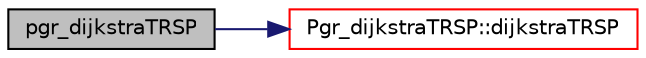 digraph "pgr_dijkstraTRSP"
{
  edge [fontname="Helvetica",fontsize="10",labelfontname="Helvetica",labelfontsize="10"];
  node [fontname="Helvetica",fontsize="10",shape=record];
  rankdir="LR";
  Node1 [label="pgr_dijkstraTRSP",height=0.2,width=0.4,color="black", fillcolor="grey75", style="filled", fontcolor="black"];
  Node1 -> Node2 [color="midnightblue",fontsize="10",style="solid",fontname="Helvetica"];
  Node2 [label="Pgr_dijkstraTRSP::dijkstraTRSP",height=0.2,width=0.4,color="red", fillcolor="white", style="filled",URL="$classPgr__dijkstraTRSP.html#a9858d004d5240c7b2869e34ae9d6dcf9"];
}
